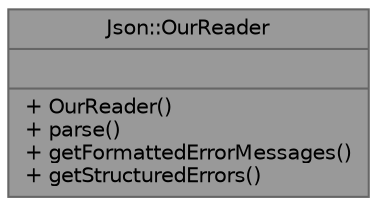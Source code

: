 digraph "Json::OurReader"
{
 // LATEX_PDF_SIZE
  bgcolor="transparent";
  edge [fontname=Helvetica,fontsize=10,labelfontname=Helvetica,labelfontsize=10];
  node [fontname=Helvetica,fontsize=10,shape=box,height=0.2,width=0.4];
  Node1 [shape=record,label="{Json::OurReader\n||+ OurReader()\l+ parse()\l+ getFormattedErrorMessages()\l+ getStructuredErrors()\l}",height=0.2,width=0.4,color="gray40", fillcolor="grey60", style="filled", fontcolor="black",tooltip=" "];
}
